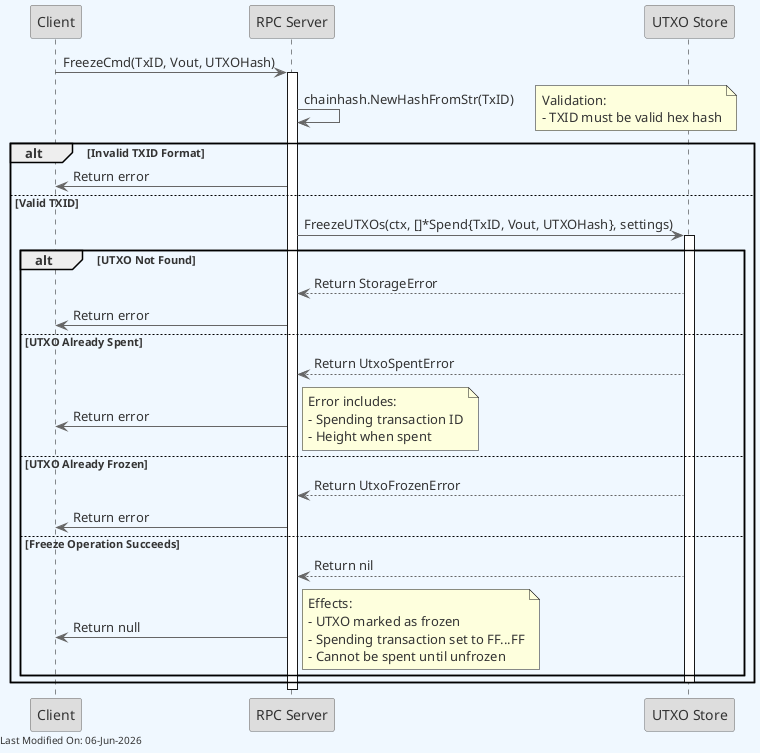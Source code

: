 @startuml
skinparam backgroundColor #F0F8FF
skinparam defaultFontColor #333333
skinparam arrowColor #666666

' Define borders for all elements
skinparam entity {
  BorderColor #666666
  BackgroundColor #DDDDDD
}

skinparam control {
  BorderColor #666666
  BackgroundColor #DDDDDD
}

skinparam participant {
  BorderColor #666666
  BackgroundColor #DDDDDD
}



participant Client
participant "RPC Server" as RPC
participant "UTXO Store" as UTXOStore

Client -> RPC : FreezeCmd(TxID, Vout, UTXOHash)
activate RPC

RPC -> RPC : chainhash.NewHashFromStr(TxID)
note right
  Validation:
  - TXID must be valid hex hash
end note

alt Invalid TXID Format
    RPC -> Client : Return error
else Valid TXID
    RPC -> UTXOStore : FreezeUTXOs(ctx, []*Spend{TxID, Vout, UTXOHash}, settings)
    activate UTXOStore

    alt UTXO Not Found
        UTXOStore --> RPC : Return StorageError
        RPC -> Client : Return error
    else UTXO Already Spent
        UTXOStore --> RPC : Return UtxoSpentError
        RPC -> Client : Return error
        note right
            Error includes:
            - Spending transaction ID
            - Height when spent
        end note
    else UTXO Already Frozen
        UTXOStore --> RPC : Return UtxoFrozenError
        RPC -> Client : Return error
    else Freeze Operation Succeeds
        UTXOStore --> RPC : Return nil
        RPC -> Client : Return null
        note right
            Effects:
            - UTXO marked as frozen
            - Spending transaction set to FF...FF
            - Cannot be spent until unfrozen
        end note
    end
    deactivate UTXOStore
end

deactivate RPC

left footer Last Modified On: %date("dd-MMM-yyyy")
@enduml
